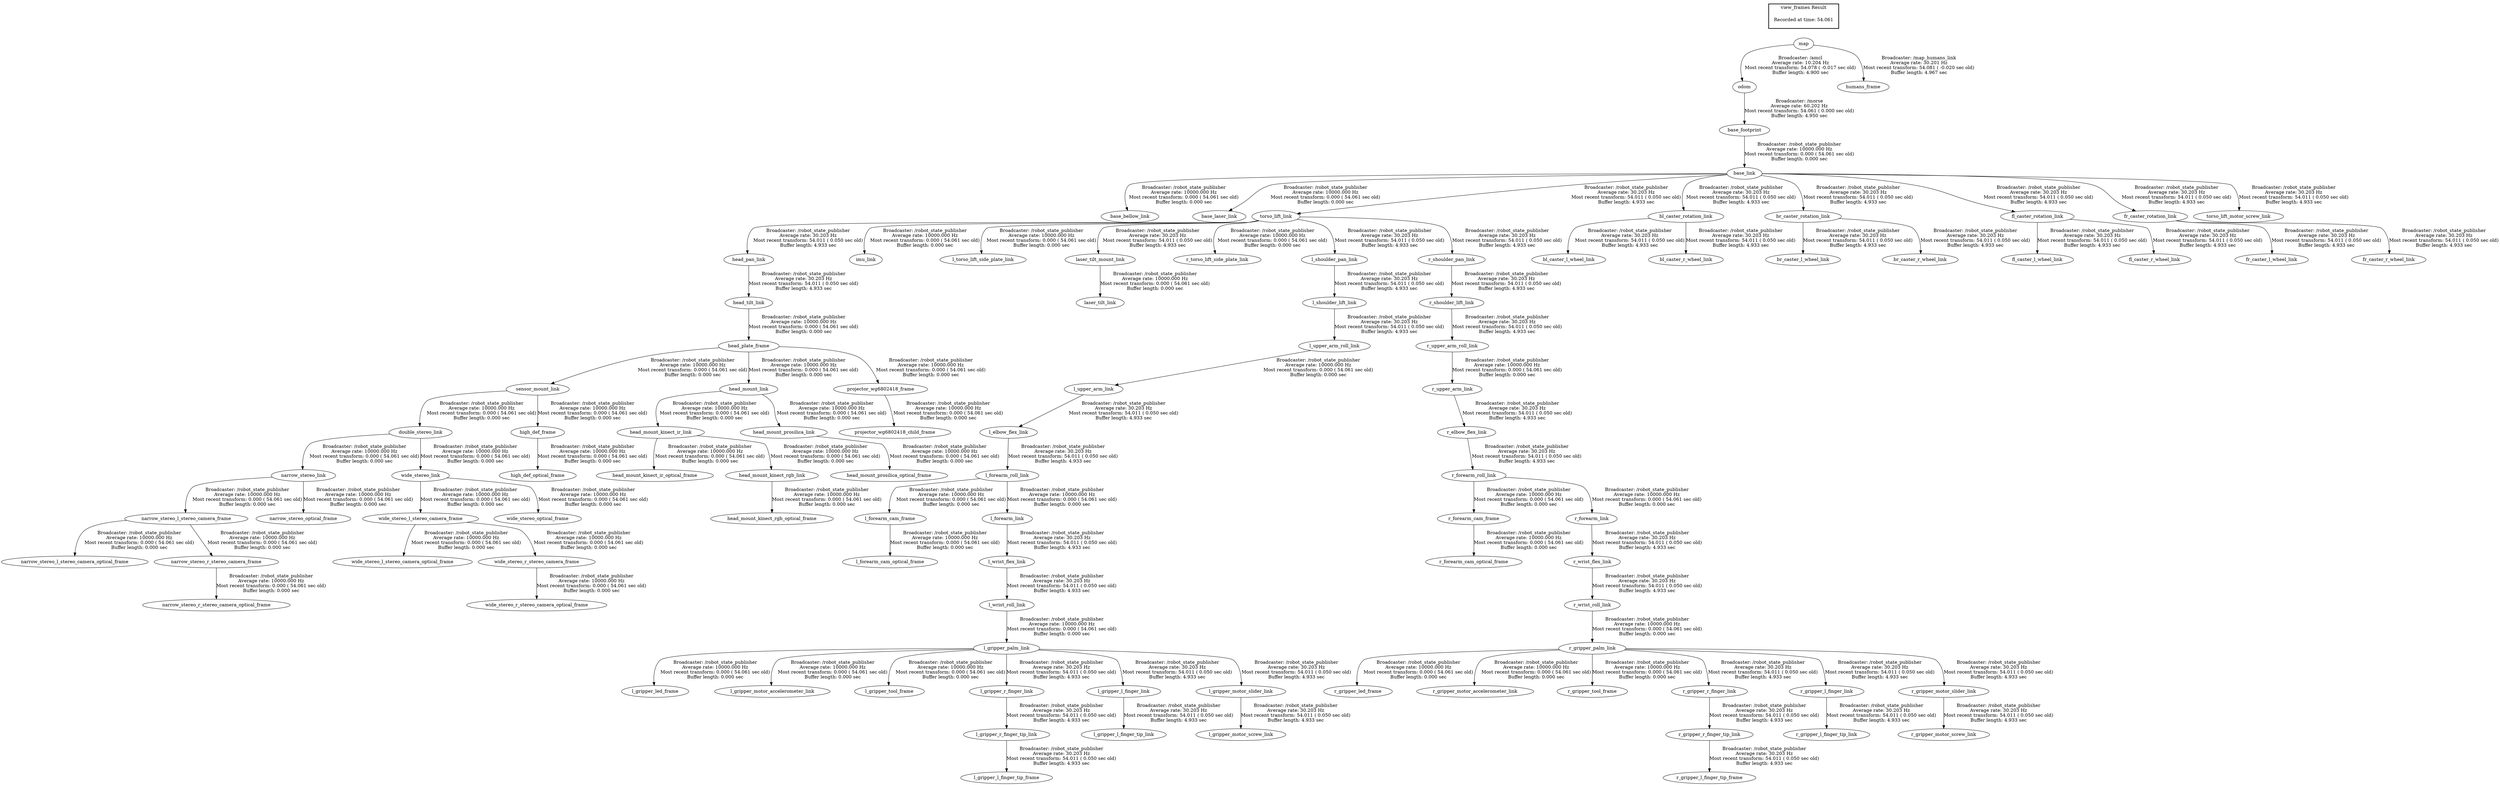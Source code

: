 digraph G {
"base_link" -> "base_bellow_link"[label="Broadcaster: /robot_state_publisher\nAverage rate: 10000.000 Hz\nMost recent transform: 0.000 ( 54.061 sec old)\nBuffer length: 0.000 sec\n"];
"base_footprint" -> "base_link"[label="Broadcaster: /robot_state_publisher\nAverage rate: 10000.000 Hz\nMost recent transform: 0.000 ( 54.061 sec old)\nBuffer length: 0.000 sec\n"];
"odom" -> "base_footprint"[label="Broadcaster: /morse\nAverage rate: 60.202 Hz\nMost recent transform: 54.061 ( 0.000 sec old)\nBuffer length: 4.950 sec\n"];
"base_link" -> "base_laser_link"[label="Broadcaster: /robot_state_publisher\nAverage rate: 10000.000 Hz\nMost recent transform: 0.000 ( 54.061 sec old)\nBuffer length: 0.000 sec\n"];
"sensor_mount_link" -> "double_stereo_link"[label="Broadcaster: /robot_state_publisher\nAverage rate: 10000.000 Hz\nMost recent transform: 0.000 ( 54.061 sec old)\nBuffer length: 0.000 sec\n"];
"head_plate_frame" -> "sensor_mount_link"[label="Broadcaster: /robot_state_publisher\nAverage rate: 10000.000 Hz\nMost recent transform: 0.000 ( 54.061 sec old)\nBuffer length: 0.000 sec\n"];
"head_plate_frame" -> "head_mount_link"[label="Broadcaster: /robot_state_publisher\nAverage rate: 10000.000 Hz\nMost recent transform: 0.000 ( 54.061 sec old)\nBuffer length: 0.000 sec\n"];
"head_tilt_link" -> "head_plate_frame"[label="Broadcaster: /robot_state_publisher\nAverage rate: 10000.000 Hz\nMost recent transform: 0.000 ( 54.061 sec old)\nBuffer length: 0.000 sec\n"];
"head_mount_link" -> "head_mount_kinect_ir_link"[label="Broadcaster: /robot_state_publisher\nAverage rate: 10000.000 Hz\nMost recent transform: 0.000 ( 54.061 sec old)\nBuffer length: 0.000 sec\n"];
"head_mount_kinect_ir_link" -> "head_mount_kinect_ir_optical_frame"[label="Broadcaster: /robot_state_publisher\nAverage rate: 10000.000 Hz\nMost recent transform: 0.000 ( 54.061 sec old)\nBuffer length: 0.000 sec\n"];
"head_mount_kinect_ir_link" -> "head_mount_kinect_rgb_link"[label="Broadcaster: /robot_state_publisher\nAverage rate: 10000.000 Hz\nMost recent transform: 0.000 ( 54.061 sec old)\nBuffer length: 0.000 sec\n"];
"head_mount_kinect_rgb_link" -> "head_mount_kinect_rgb_optical_frame"[label="Broadcaster: /robot_state_publisher\nAverage rate: 10000.000 Hz\nMost recent transform: 0.000 ( 54.061 sec old)\nBuffer length: 0.000 sec\n"];
"head_mount_link" -> "head_mount_prosilica_link"[label="Broadcaster: /robot_state_publisher\nAverage rate: 10000.000 Hz\nMost recent transform: 0.000 ( 54.061 sec old)\nBuffer length: 0.000 sec\n"];
"head_mount_prosilica_link" -> "head_mount_prosilica_optical_frame"[label="Broadcaster: /robot_state_publisher\nAverage rate: 10000.000 Hz\nMost recent transform: 0.000 ( 54.061 sec old)\nBuffer length: 0.000 sec\n"];
"head_pan_link" -> "head_tilt_link"[label="Broadcaster: /robot_state_publisher\nAverage rate: 30.203 Hz\nMost recent transform: 54.011 ( 0.050 sec old)\nBuffer length: 4.933 sec\n"];
"sensor_mount_link" -> "high_def_frame"[label="Broadcaster: /robot_state_publisher\nAverage rate: 10000.000 Hz\nMost recent transform: 0.000 ( 54.061 sec old)\nBuffer length: 0.000 sec\n"];
"high_def_frame" -> "high_def_optical_frame"[label="Broadcaster: /robot_state_publisher\nAverage rate: 10000.000 Hz\nMost recent transform: 0.000 ( 54.061 sec old)\nBuffer length: 0.000 sec\n"];
"torso_lift_link" -> "imu_link"[label="Broadcaster: /robot_state_publisher\nAverage rate: 10000.000 Hz\nMost recent transform: 0.000 ( 54.061 sec old)\nBuffer length: 0.000 sec\n"];
"base_link" -> "torso_lift_link"[label="Broadcaster: /robot_state_publisher\nAverage rate: 30.203 Hz\nMost recent transform: 54.011 ( 0.050 sec old)\nBuffer length: 4.933 sec\n"];
"l_forearm_roll_link" -> "l_forearm_cam_frame"[label="Broadcaster: /robot_state_publisher\nAverage rate: 10000.000 Hz\nMost recent transform: 0.000 ( 54.061 sec old)\nBuffer length: 0.000 sec\n"];
"l_elbow_flex_link" -> "l_forearm_roll_link"[label="Broadcaster: /robot_state_publisher\nAverage rate: 30.203 Hz\nMost recent transform: 54.011 ( 0.050 sec old)\nBuffer length: 4.933 sec\n"];
"l_forearm_cam_frame" -> "l_forearm_cam_optical_frame"[label="Broadcaster: /robot_state_publisher\nAverage rate: 10000.000 Hz\nMost recent transform: 0.000 ( 54.061 sec old)\nBuffer length: 0.000 sec\n"];
"l_forearm_roll_link" -> "l_forearm_link"[label="Broadcaster: /robot_state_publisher\nAverage rate: 10000.000 Hz\nMost recent transform: 0.000 ( 54.061 sec old)\nBuffer length: 0.000 sec\n"];
"l_gripper_palm_link" -> "l_gripper_led_frame"[label="Broadcaster: /robot_state_publisher\nAverage rate: 10000.000 Hz\nMost recent transform: 0.000 ( 54.061 sec old)\nBuffer length: 0.000 sec\n"];
"l_wrist_roll_link" -> "l_gripper_palm_link"[label="Broadcaster: /robot_state_publisher\nAverage rate: 10000.000 Hz\nMost recent transform: 0.000 ( 54.061 sec old)\nBuffer length: 0.000 sec\n"];
"l_gripper_palm_link" -> "l_gripper_motor_accelerometer_link"[label="Broadcaster: /robot_state_publisher\nAverage rate: 10000.000 Hz\nMost recent transform: 0.000 ( 54.061 sec old)\nBuffer length: 0.000 sec\n"];
"l_wrist_flex_link" -> "l_wrist_roll_link"[label="Broadcaster: /robot_state_publisher\nAverage rate: 30.203 Hz\nMost recent transform: 54.011 ( 0.050 sec old)\nBuffer length: 4.933 sec\n"];
"l_gripper_palm_link" -> "l_gripper_tool_frame"[label="Broadcaster: /robot_state_publisher\nAverage rate: 10000.000 Hz\nMost recent transform: 0.000 ( 54.061 sec old)\nBuffer length: 0.000 sec\n"];
"torso_lift_link" -> "l_torso_lift_side_plate_link"[label="Broadcaster: /robot_state_publisher\nAverage rate: 10000.000 Hz\nMost recent transform: 0.000 ( 54.061 sec old)\nBuffer length: 0.000 sec\n"];
"l_upper_arm_roll_link" -> "l_upper_arm_link"[label="Broadcaster: /robot_state_publisher\nAverage rate: 10000.000 Hz\nMost recent transform: 0.000 ( 54.061 sec old)\nBuffer length: 0.000 sec\n"];
"l_shoulder_lift_link" -> "l_upper_arm_roll_link"[label="Broadcaster: /robot_state_publisher\nAverage rate: 30.203 Hz\nMost recent transform: 54.011 ( 0.050 sec old)\nBuffer length: 4.933 sec\n"];
"laser_tilt_mount_link" -> "laser_tilt_link"[label="Broadcaster: /robot_state_publisher\nAverage rate: 10000.000 Hz\nMost recent transform: 0.000 ( 54.061 sec old)\nBuffer length: 0.000 sec\n"];
"torso_lift_link" -> "laser_tilt_mount_link"[label="Broadcaster: /robot_state_publisher\nAverage rate: 30.203 Hz\nMost recent transform: 54.011 ( 0.050 sec old)\nBuffer length: 4.933 sec\n"];
"double_stereo_link" -> "narrow_stereo_link"[label="Broadcaster: /robot_state_publisher\nAverage rate: 10000.000 Hz\nMost recent transform: 0.000 ( 54.061 sec old)\nBuffer length: 0.000 sec\n"];
"narrow_stereo_link" -> "narrow_stereo_l_stereo_camera_frame"[label="Broadcaster: /robot_state_publisher\nAverage rate: 10000.000 Hz\nMost recent transform: 0.000 ( 54.061 sec old)\nBuffer length: 0.000 sec\n"];
"narrow_stereo_l_stereo_camera_frame" -> "narrow_stereo_l_stereo_camera_optical_frame"[label="Broadcaster: /robot_state_publisher\nAverage rate: 10000.000 Hz\nMost recent transform: 0.000 ( 54.061 sec old)\nBuffer length: 0.000 sec\n"];
"narrow_stereo_link" -> "narrow_stereo_optical_frame"[label="Broadcaster: /robot_state_publisher\nAverage rate: 10000.000 Hz\nMost recent transform: 0.000 ( 54.061 sec old)\nBuffer length: 0.000 sec\n"];
"narrow_stereo_l_stereo_camera_frame" -> "narrow_stereo_r_stereo_camera_frame"[label="Broadcaster: /robot_state_publisher\nAverage rate: 10000.000 Hz\nMost recent transform: 0.000 ( 54.061 sec old)\nBuffer length: 0.000 sec\n"];
"narrow_stereo_r_stereo_camera_frame" -> "narrow_stereo_r_stereo_camera_optical_frame"[label="Broadcaster: /robot_state_publisher\nAverage rate: 10000.000 Hz\nMost recent transform: 0.000 ( 54.061 sec old)\nBuffer length: 0.000 sec\n"];
"projector_wg6802418_frame" -> "projector_wg6802418_child_frame"[label="Broadcaster: /robot_state_publisher\nAverage rate: 10000.000 Hz\nMost recent transform: 0.000 ( 54.061 sec old)\nBuffer length: 0.000 sec\n"];
"head_plate_frame" -> "projector_wg6802418_frame"[label="Broadcaster: /robot_state_publisher\nAverage rate: 10000.000 Hz\nMost recent transform: 0.000 ( 54.061 sec old)\nBuffer length: 0.000 sec\n"];
"r_forearm_roll_link" -> "r_forearm_cam_frame"[label="Broadcaster: /robot_state_publisher\nAverage rate: 10000.000 Hz\nMost recent transform: 0.000 ( 54.061 sec old)\nBuffer length: 0.000 sec\n"];
"r_elbow_flex_link" -> "r_forearm_roll_link"[label="Broadcaster: /robot_state_publisher\nAverage rate: 30.203 Hz\nMost recent transform: 54.011 ( 0.050 sec old)\nBuffer length: 4.933 sec\n"];
"r_forearm_cam_frame" -> "r_forearm_cam_optical_frame"[label="Broadcaster: /robot_state_publisher\nAverage rate: 10000.000 Hz\nMost recent transform: 0.000 ( 54.061 sec old)\nBuffer length: 0.000 sec\n"];
"r_forearm_roll_link" -> "r_forearm_link"[label="Broadcaster: /robot_state_publisher\nAverage rate: 10000.000 Hz\nMost recent transform: 0.000 ( 54.061 sec old)\nBuffer length: 0.000 sec\n"];
"r_gripper_palm_link" -> "r_gripper_led_frame"[label="Broadcaster: /robot_state_publisher\nAverage rate: 10000.000 Hz\nMost recent transform: 0.000 ( 54.061 sec old)\nBuffer length: 0.000 sec\n"];
"r_wrist_roll_link" -> "r_gripper_palm_link"[label="Broadcaster: /robot_state_publisher\nAverage rate: 10000.000 Hz\nMost recent transform: 0.000 ( 54.061 sec old)\nBuffer length: 0.000 sec\n"];
"r_gripper_palm_link" -> "r_gripper_motor_accelerometer_link"[label="Broadcaster: /robot_state_publisher\nAverage rate: 10000.000 Hz\nMost recent transform: 0.000 ( 54.061 sec old)\nBuffer length: 0.000 sec\n"];
"r_wrist_flex_link" -> "r_wrist_roll_link"[label="Broadcaster: /robot_state_publisher\nAverage rate: 30.203 Hz\nMost recent transform: 54.011 ( 0.050 sec old)\nBuffer length: 4.933 sec\n"];
"r_gripper_palm_link" -> "r_gripper_tool_frame"[label="Broadcaster: /robot_state_publisher\nAverage rate: 10000.000 Hz\nMost recent transform: 0.000 ( 54.061 sec old)\nBuffer length: 0.000 sec\n"];
"torso_lift_link" -> "r_torso_lift_side_plate_link"[label="Broadcaster: /robot_state_publisher\nAverage rate: 10000.000 Hz\nMost recent transform: 0.000 ( 54.061 sec old)\nBuffer length: 0.000 sec\n"];
"r_upper_arm_roll_link" -> "r_upper_arm_link"[label="Broadcaster: /robot_state_publisher\nAverage rate: 10000.000 Hz\nMost recent transform: 0.000 ( 54.061 sec old)\nBuffer length: 0.000 sec\n"];
"r_shoulder_lift_link" -> "r_upper_arm_roll_link"[label="Broadcaster: /robot_state_publisher\nAverage rate: 30.203 Hz\nMost recent transform: 54.011 ( 0.050 sec old)\nBuffer length: 4.933 sec\n"];
"double_stereo_link" -> "wide_stereo_link"[label="Broadcaster: /robot_state_publisher\nAverage rate: 10000.000 Hz\nMost recent transform: 0.000 ( 54.061 sec old)\nBuffer length: 0.000 sec\n"];
"wide_stereo_link" -> "wide_stereo_l_stereo_camera_frame"[label="Broadcaster: /robot_state_publisher\nAverage rate: 10000.000 Hz\nMost recent transform: 0.000 ( 54.061 sec old)\nBuffer length: 0.000 sec\n"];
"wide_stereo_l_stereo_camera_frame" -> "wide_stereo_l_stereo_camera_optical_frame"[label="Broadcaster: /robot_state_publisher\nAverage rate: 10000.000 Hz\nMost recent transform: 0.000 ( 54.061 sec old)\nBuffer length: 0.000 sec\n"];
"wide_stereo_link" -> "wide_stereo_optical_frame"[label="Broadcaster: /robot_state_publisher\nAverage rate: 10000.000 Hz\nMost recent transform: 0.000 ( 54.061 sec old)\nBuffer length: 0.000 sec\n"];
"wide_stereo_l_stereo_camera_frame" -> "wide_stereo_r_stereo_camera_frame"[label="Broadcaster: /robot_state_publisher\nAverage rate: 10000.000 Hz\nMost recent transform: 0.000 ( 54.061 sec old)\nBuffer length: 0.000 sec\n"];
"wide_stereo_r_stereo_camera_frame" -> "wide_stereo_r_stereo_camera_optical_frame"[label="Broadcaster: /robot_state_publisher\nAverage rate: 10000.000 Hz\nMost recent transform: 0.000 ( 54.061 sec old)\nBuffer length: 0.000 sec\n"];
"bl_caster_rotation_link" -> "bl_caster_l_wheel_link"[label="Broadcaster: /robot_state_publisher\nAverage rate: 30.203 Hz\nMost recent transform: 54.011 ( 0.050 sec old)\nBuffer length: 4.933 sec\n"];
"base_link" -> "bl_caster_rotation_link"[label="Broadcaster: /robot_state_publisher\nAverage rate: 30.203 Hz\nMost recent transform: 54.011 ( 0.050 sec old)\nBuffer length: 4.933 sec\n"];
"bl_caster_rotation_link" -> "bl_caster_r_wheel_link"[label="Broadcaster: /robot_state_publisher\nAverage rate: 30.203 Hz\nMost recent transform: 54.011 ( 0.050 sec old)\nBuffer length: 4.933 sec\n"];
"br_caster_rotation_link" -> "br_caster_l_wheel_link"[label="Broadcaster: /robot_state_publisher\nAverage rate: 30.203 Hz\nMost recent transform: 54.011 ( 0.050 sec old)\nBuffer length: 4.933 sec\n"];
"base_link" -> "br_caster_rotation_link"[label="Broadcaster: /robot_state_publisher\nAverage rate: 30.203 Hz\nMost recent transform: 54.011 ( 0.050 sec old)\nBuffer length: 4.933 sec\n"];
"br_caster_rotation_link" -> "br_caster_r_wheel_link"[label="Broadcaster: /robot_state_publisher\nAverage rate: 30.203 Hz\nMost recent transform: 54.011 ( 0.050 sec old)\nBuffer length: 4.933 sec\n"];
"fl_caster_rotation_link" -> "fl_caster_l_wheel_link"[label="Broadcaster: /robot_state_publisher\nAverage rate: 30.203 Hz\nMost recent transform: 54.011 ( 0.050 sec old)\nBuffer length: 4.933 sec\n"];
"base_link" -> "fl_caster_rotation_link"[label="Broadcaster: /robot_state_publisher\nAverage rate: 30.203 Hz\nMost recent transform: 54.011 ( 0.050 sec old)\nBuffer length: 4.933 sec\n"];
"fl_caster_rotation_link" -> "fl_caster_r_wheel_link"[label="Broadcaster: /robot_state_publisher\nAverage rate: 30.203 Hz\nMost recent transform: 54.011 ( 0.050 sec old)\nBuffer length: 4.933 sec\n"];
"fr_caster_rotation_link" -> "fr_caster_l_wheel_link"[label="Broadcaster: /robot_state_publisher\nAverage rate: 30.203 Hz\nMost recent transform: 54.011 ( 0.050 sec old)\nBuffer length: 4.933 sec\n"];
"base_link" -> "fr_caster_rotation_link"[label="Broadcaster: /robot_state_publisher\nAverage rate: 30.203 Hz\nMost recent transform: 54.011 ( 0.050 sec old)\nBuffer length: 4.933 sec\n"];
"fr_caster_rotation_link" -> "fr_caster_r_wheel_link"[label="Broadcaster: /robot_state_publisher\nAverage rate: 30.203 Hz\nMost recent transform: 54.011 ( 0.050 sec old)\nBuffer length: 4.933 sec\n"];
"torso_lift_link" -> "head_pan_link"[label="Broadcaster: /robot_state_publisher\nAverage rate: 30.203 Hz\nMost recent transform: 54.011 ( 0.050 sec old)\nBuffer length: 4.933 sec\n"];
"l_upper_arm_link" -> "l_elbow_flex_link"[label="Broadcaster: /robot_state_publisher\nAverage rate: 30.203 Hz\nMost recent transform: 54.011 ( 0.050 sec old)\nBuffer length: 4.933 sec\n"];
"l_gripper_r_finger_tip_link" -> "l_gripper_l_finger_tip_frame"[label="Broadcaster: /robot_state_publisher\nAverage rate: 30.203 Hz\nMost recent transform: 54.011 ( 0.050 sec old)\nBuffer length: 4.933 sec\n"];
"l_gripper_r_finger_link" -> "l_gripper_r_finger_tip_link"[label="Broadcaster: /robot_state_publisher\nAverage rate: 30.203 Hz\nMost recent transform: 54.011 ( 0.050 sec old)\nBuffer length: 4.933 sec\n"];
"l_gripper_palm_link" -> "l_gripper_l_finger_link"[label="Broadcaster: /robot_state_publisher\nAverage rate: 30.203 Hz\nMost recent transform: 54.011 ( 0.050 sec old)\nBuffer length: 4.933 sec\n"];
"l_gripper_l_finger_link" -> "l_gripper_l_finger_tip_link"[label="Broadcaster: /robot_state_publisher\nAverage rate: 30.203 Hz\nMost recent transform: 54.011 ( 0.050 sec old)\nBuffer length: 4.933 sec\n"];
"l_gripper_motor_slider_link" -> "l_gripper_motor_screw_link"[label="Broadcaster: /robot_state_publisher\nAverage rate: 30.203 Hz\nMost recent transform: 54.011 ( 0.050 sec old)\nBuffer length: 4.933 sec\n"];
"l_gripper_palm_link" -> "l_gripper_motor_slider_link"[label="Broadcaster: /robot_state_publisher\nAverage rate: 30.203 Hz\nMost recent transform: 54.011 ( 0.050 sec old)\nBuffer length: 4.933 sec\n"];
"l_gripper_palm_link" -> "l_gripper_r_finger_link"[label="Broadcaster: /robot_state_publisher\nAverage rate: 30.203 Hz\nMost recent transform: 54.011 ( 0.050 sec old)\nBuffer length: 4.933 sec\n"];
"l_shoulder_pan_link" -> "l_shoulder_lift_link"[label="Broadcaster: /robot_state_publisher\nAverage rate: 30.203 Hz\nMost recent transform: 54.011 ( 0.050 sec old)\nBuffer length: 4.933 sec\n"];
"torso_lift_link" -> "l_shoulder_pan_link"[label="Broadcaster: /robot_state_publisher\nAverage rate: 30.203 Hz\nMost recent transform: 54.011 ( 0.050 sec old)\nBuffer length: 4.933 sec\n"];
"l_forearm_link" -> "l_wrist_flex_link"[label="Broadcaster: /robot_state_publisher\nAverage rate: 30.203 Hz\nMost recent transform: 54.011 ( 0.050 sec old)\nBuffer length: 4.933 sec\n"];
"r_upper_arm_link" -> "r_elbow_flex_link"[label="Broadcaster: /robot_state_publisher\nAverage rate: 30.203 Hz\nMost recent transform: 54.011 ( 0.050 sec old)\nBuffer length: 4.933 sec\n"];
"r_gripper_r_finger_tip_link" -> "r_gripper_l_finger_tip_frame"[label="Broadcaster: /robot_state_publisher\nAverage rate: 30.203 Hz\nMost recent transform: 54.011 ( 0.050 sec old)\nBuffer length: 4.933 sec\n"];
"r_gripper_r_finger_link" -> "r_gripper_r_finger_tip_link"[label="Broadcaster: /robot_state_publisher\nAverage rate: 30.203 Hz\nMost recent transform: 54.011 ( 0.050 sec old)\nBuffer length: 4.933 sec\n"];
"r_gripper_palm_link" -> "r_gripper_l_finger_link"[label="Broadcaster: /robot_state_publisher\nAverage rate: 30.203 Hz\nMost recent transform: 54.011 ( 0.050 sec old)\nBuffer length: 4.933 sec\n"];
"r_gripper_l_finger_link" -> "r_gripper_l_finger_tip_link"[label="Broadcaster: /robot_state_publisher\nAverage rate: 30.203 Hz\nMost recent transform: 54.011 ( 0.050 sec old)\nBuffer length: 4.933 sec\n"];
"r_gripper_motor_slider_link" -> "r_gripper_motor_screw_link"[label="Broadcaster: /robot_state_publisher\nAverage rate: 30.203 Hz\nMost recent transform: 54.011 ( 0.050 sec old)\nBuffer length: 4.933 sec\n"];
"r_gripper_palm_link" -> "r_gripper_motor_slider_link"[label="Broadcaster: /robot_state_publisher\nAverage rate: 30.203 Hz\nMost recent transform: 54.011 ( 0.050 sec old)\nBuffer length: 4.933 sec\n"];
"r_gripper_palm_link" -> "r_gripper_r_finger_link"[label="Broadcaster: /robot_state_publisher\nAverage rate: 30.203 Hz\nMost recent transform: 54.011 ( 0.050 sec old)\nBuffer length: 4.933 sec\n"];
"r_shoulder_pan_link" -> "r_shoulder_lift_link"[label="Broadcaster: /robot_state_publisher\nAverage rate: 30.203 Hz\nMost recent transform: 54.011 ( 0.050 sec old)\nBuffer length: 4.933 sec\n"];
"torso_lift_link" -> "r_shoulder_pan_link"[label="Broadcaster: /robot_state_publisher\nAverage rate: 30.203 Hz\nMost recent transform: 54.011 ( 0.050 sec old)\nBuffer length: 4.933 sec\n"];
"r_forearm_link" -> "r_wrist_flex_link"[label="Broadcaster: /robot_state_publisher\nAverage rate: 30.203 Hz\nMost recent transform: 54.011 ( 0.050 sec old)\nBuffer length: 4.933 sec\n"];
"base_link" -> "torso_lift_motor_screw_link"[label="Broadcaster: /robot_state_publisher\nAverage rate: 30.203 Hz\nMost recent transform: 54.011 ( 0.050 sec old)\nBuffer length: 4.933 sec\n"];
"map" -> "odom"[label="Broadcaster: /amcl\nAverage rate: 10.204 Hz\nMost recent transform: 54.078 ( -0.017 sec old)\nBuffer length: 4.900 sec\n"];
"map" -> "humans_frame"[label="Broadcaster: /map_humans_link\nAverage rate: 30.201 Hz\nMost recent transform: 54.081 ( -0.020 sec old)\nBuffer length: 4.967 sec\n"];
edge [style=invis];
 subgraph cluster_legend { style=bold; color=black; label ="view_frames Result";
"Recorded at time: 54.061"[ shape=plaintext ] ;
 }->"map";
}